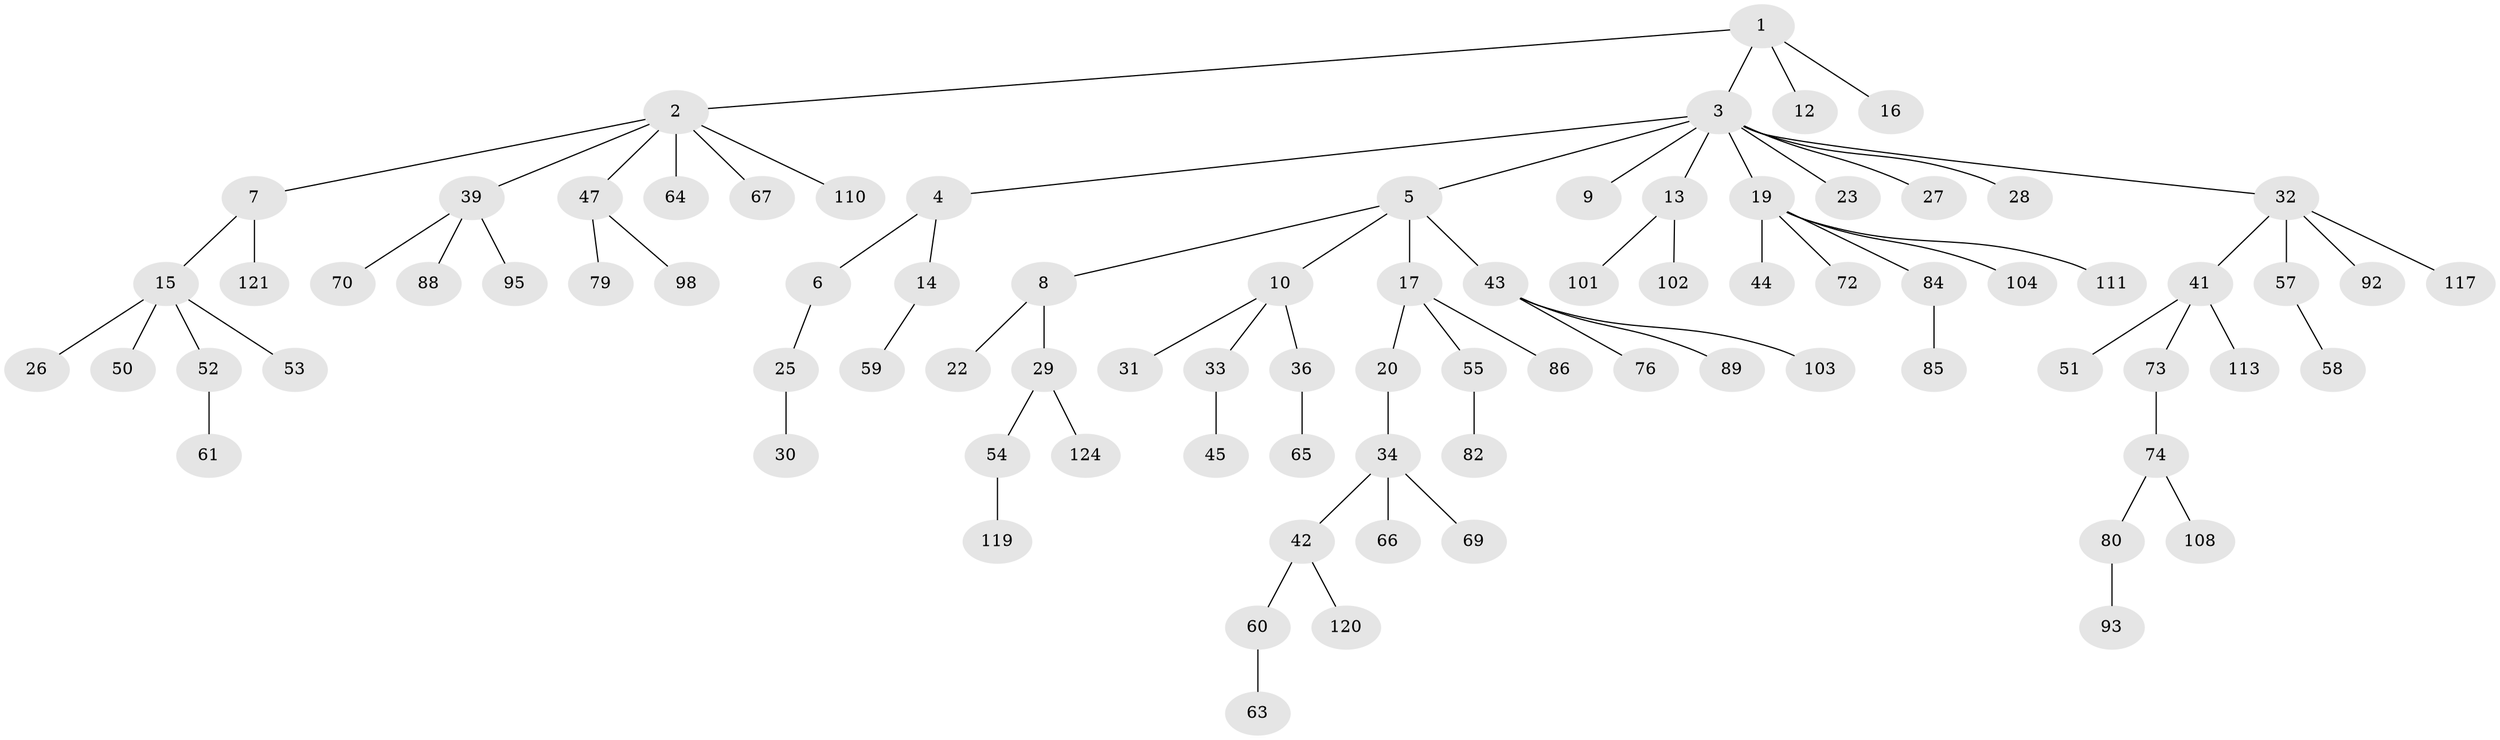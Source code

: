 // Generated by graph-tools (version 1.1) at 2025/24/03/03/25 07:24:05]
// undirected, 85 vertices, 84 edges
graph export_dot {
graph [start="1"]
  node [color=gray90,style=filled];
  1 [super="+56"];
  2 [super="+21"];
  3 [super="+18"];
  4 [super="+38"];
  5;
  6;
  7 [super="+87"];
  8 [super="+11"];
  9;
  10 [super="+24"];
  12;
  13;
  14 [super="+40"];
  15 [super="+90"];
  16;
  17 [super="+78"];
  19 [super="+99"];
  20;
  22 [super="+81"];
  23;
  25 [super="+109"];
  26;
  27 [super="+100"];
  28 [super="+123"];
  29 [super="+48"];
  30;
  31 [super="+37"];
  32 [super="+35"];
  33;
  34 [super="+107"];
  36;
  39 [super="+46"];
  41 [super="+77"];
  42 [super="+112"];
  43 [super="+49"];
  44;
  45 [super="+97"];
  47 [super="+68"];
  50;
  51;
  52;
  53;
  54 [super="+71"];
  55;
  57 [super="+94"];
  58;
  59 [super="+62"];
  60;
  61 [super="+96"];
  63 [super="+122"];
  64;
  65 [super="+83"];
  66 [super="+91"];
  67;
  69;
  70;
  72;
  73 [super="+114"];
  74 [super="+75"];
  76 [super="+115"];
  79;
  80;
  82;
  84 [super="+105"];
  85;
  86;
  88;
  89;
  92;
  93;
  95;
  98;
  101 [super="+106"];
  102 [super="+118"];
  103;
  104;
  108;
  110;
  111 [super="+116"];
  113;
  117;
  119;
  120;
  121;
  124;
  1 -- 2;
  1 -- 3;
  1 -- 12;
  1 -- 16;
  2 -- 7;
  2 -- 39;
  2 -- 67;
  2 -- 64;
  2 -- 110;
  2 -- 47;
  3 -- 4;
  3 -- 5;
  3 -- 9;
  3 -- 13;
  3 -- 19;
  3 -- 23;
  3 -- 27;
  3 -- 32;
  3 -- 28;
  4 -- 6;
  4 -- 14;
  5 -- 8;
  5 -- 10;
  5 -- 17;
  5 -- 43;
  6 -- 25;
  7 -- 15;
  7 -- 121;
  8 -- 29;
  8 -- 22;
  10 -- 33;
  10 -- 36;
  10 -- 31;
  13 -- 101;
  13 -- 102;
  14 -- 59;
  15 -- 26;
  15 -- 50;
  15 -- 52;
  15 -- 53;
  17 -- 20;
  17 -- 55;
  17 -- 86;
  19 -- 44;
  19 -- 72;
  19 -- 84;
  19 -- 111;
  19 -- 104;
  20 -- 34;
  25 -- 30;
  29 -- 54;
  29 -- 124;
  32 -- 92;
  32 -- 117;
  32 -- 41;
  32 -- 57;
  33 -- 45;
  34 -- 42;
  34 -- 66;
  34 -- 69;
  36 -- 65;
  39 -- 70;
  39 -- 88;
  39 -- 95;
  41 -- 51;
  41 -- 73;
  41 -- 113;
  42 -- 60;
  42 -- 120;
  43 -- 89;
  43 -- 103;
  43 -- 76;
  47 -- 98;
  47 -- 79;
  52 -- 61;
  54 -- 119;
  55 -- 82;
  57 -- 58;
  60 -- 63;
  73 -- 74;
  74 -- 80;
  74 -- 108;
  80 -- 93;
  84 -- 85;
}
